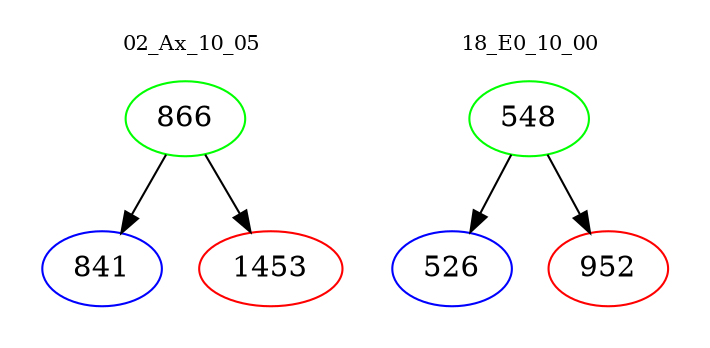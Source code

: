 digraph{
subgraph cluster_0 {
color = white
label = "02_Ax_10_05";
fontsize=10;
T0_866 [label="866", color="green"]
T0_866 -> T0_841 [color="black"]
T0_841 [label="841", color="blue"]
T0_866 -> T0_1453 [color="black"]
T0_1453 [label="1453", color="red"]
}
subgraph cluster_1 {
color = white
label = "18_E0_10_00";
fontsize=10;
T1_548 [label="548", color="green"]
T1_548 -> T1_526 [color="black"]
T1_526 [label="526", color="blue"]
T1_548 -> T1_952 [color="black"]
T1_952 [label="952", color="red"]
}
}
